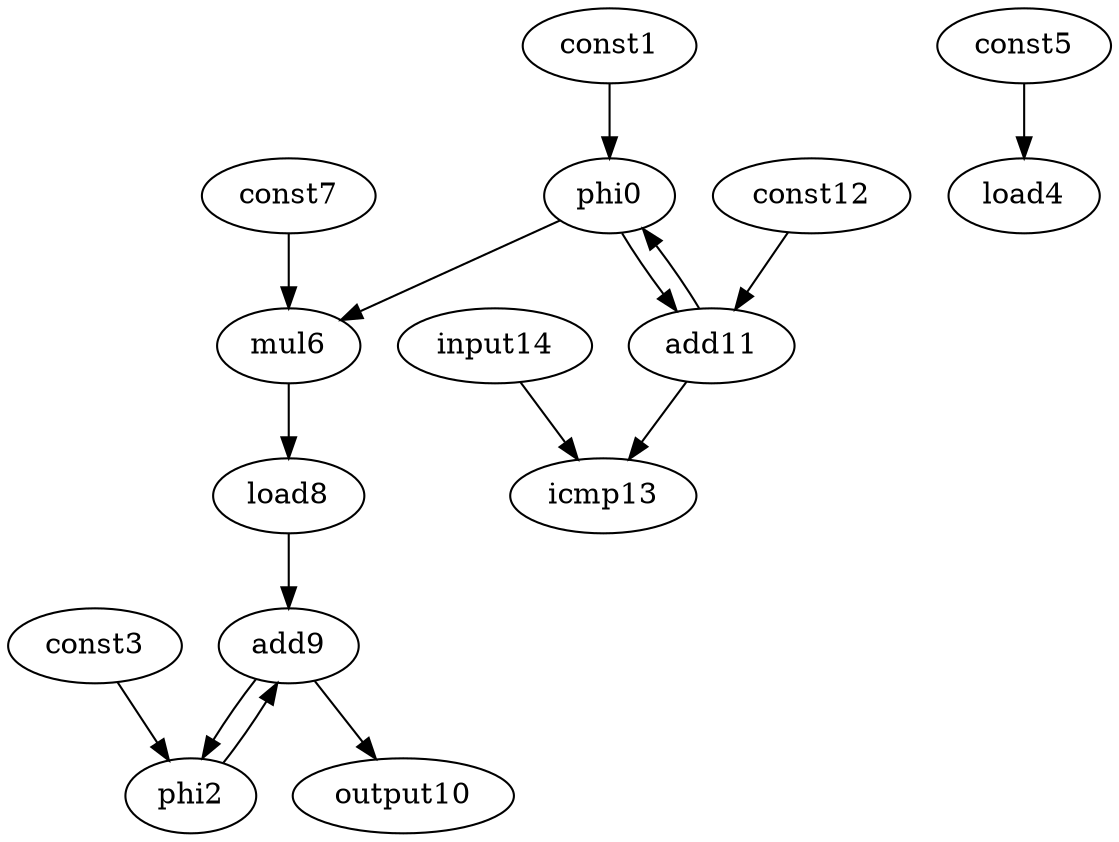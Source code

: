 digraph G {
phi0[opcode=phi];
const1[opcode=const];
phi2[opcode=phi];
const3[opcode=const];
load4[opcode=load];
const5[opcode=const];
mul6[opcode=mul];
const7[opcode=const];
load8[opcode=load];
add9[opcode=add];
output10[opcode=output];
add11[opcode=add];
const12[opcode=const];
icmp13[opcode=icmp];
input14[opcode=input];
phi0->mul6[operand=1]; //phi->gep_mul
phi0->add11[operand=0]; //phi->add
phi2->add9[operand=1]; //phi->add
load8->add9[operand=0]; //load->add
add9->phi2[operand=1]; //add->phi
add9->output10[operand=0]; //add->output
add11->phi0[operand=1]; //add->phi
add11->icmp13[operand=0]; //add->icmp
const1->phi0[operand=0]; //const->phi
const3->phi2[operand=0]; //const->phi
const5->load4[operand=0]; //const->load
const7->mul6[operand=0]; //gep_const->gep_mul
mul6->load8[operand=0]; //gep_mul->load
const12->add11[operand=1]; //const->add
input14->icmp13[operand=1]; //input->icmp
}
